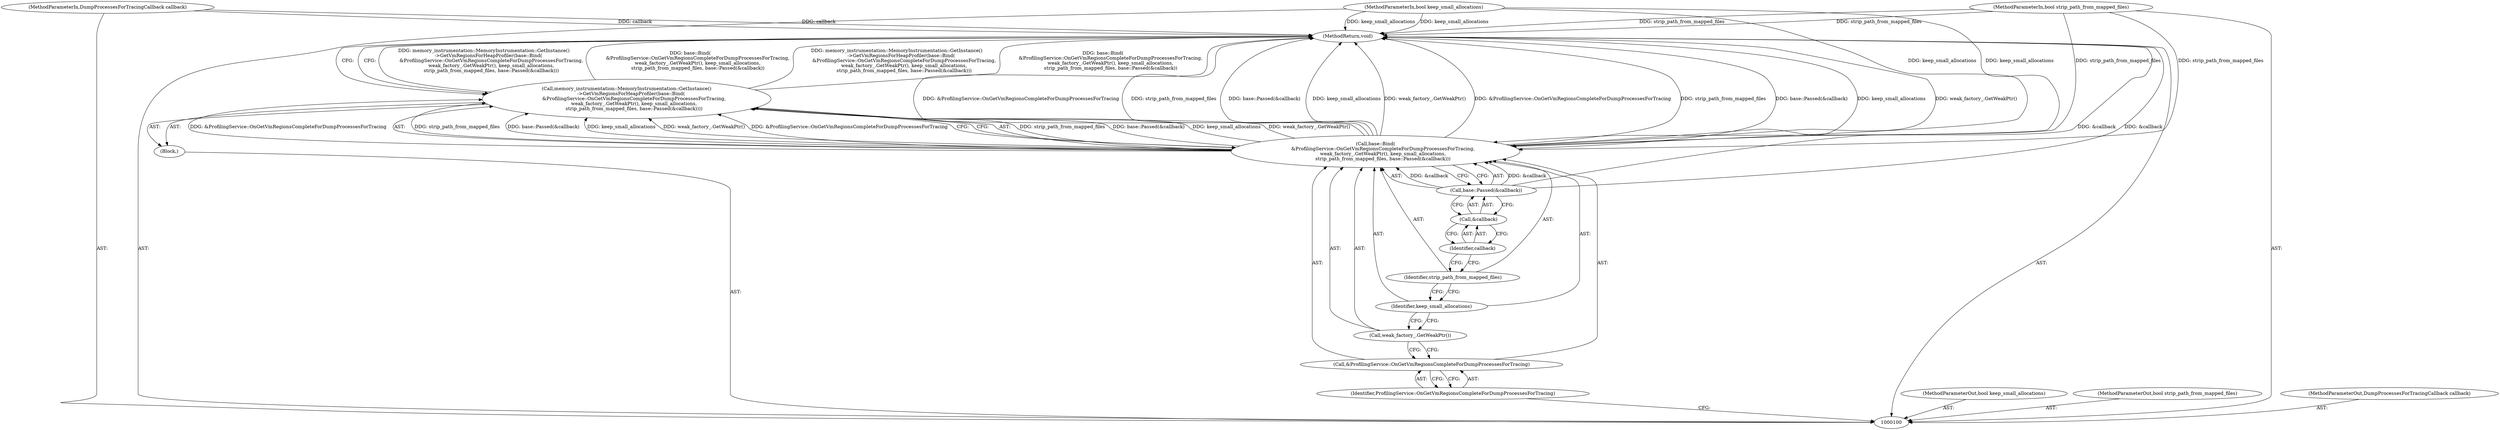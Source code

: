 digraph "1_Chrome_b44e68087804e6543a99c87076ab7648d11d9b07" {
"1000115" [label="(MethodReturn,void)"];
"1000101" [label="(MethodParameterIn,bool keep_small_allocations)"];
"1000144" [label="(MethodParameterOut,bool keep_small_allocations)"];
"1000102" [label="(MethodParameterIn,bool strip_path_from_mapped_files)"];
"1000145" [label="(MethodParameterOut,bool strip_path_from_mapped_files)"];
"1000104" [label="(Block,)"];
"1000103" [label="(MethodParameterIn,DumpProcessesForTracingCallback callback)"];
"1000146" [label="(MethodParameterOut,DumpProcessesForTracingCallback callback)"];
"1000105" [label="(Call,memory_instrumentation::MemoryInstrumentation::GetInstance()\n      ->GetVmRegionsForHeapProfiler(base::Bind(\n          &ProfilingService::OnGetVmRegionsCompleteForDumpProcessesForTracing,\n          weak_factory_.GetWeakPtr(), keep_small_allocations,\n          strip_path_from_mapped_files, base::Passed(&callback))))"];
"1000106" [label="(Call,base::Bind(\n          &ProfilingService::OnGetVmRegionsCompleteForDumpProcessesForTracing,\n          weak_factory_.GetWeakPtr(), keep_small_allocations,\n          strip_path_from_mapped_files, base::Passed(&callback)))"];
"1000107" [label="(Call,&ProfilingService::OnGetVmRegionsCompleteForDumpProcessesForTracing)"];
"1000108" [label="(Identifier,ProfilingService::OnGetVmRegionsCompleteForDumpProcessesForTracing)"];
"1000109" [label="(Call,weak_factory_.GetWeakPtr())"];
"1000110" [label="(Identifier,keep_small_allocations)"];
"1000111" [label="(Identifier,strip_path_from_mapped_files)"];
"1000112" [label="(Call,base::Passed(&callback))"];
"1000113" [label="(Call,&callback)"];
"1000114" [label="(Identifier,callback)"];
"1000115" -> "1000100"  [label="AST: "];
"1000115" -> "1000105"  [label="CFG: "];
"1000106" -> "1000115"  [label="DDG: &ProfilingService::OnGetVmRegionsCompleteForDumpProcessesForTracing"];
"1000106" -> "1000115"  [label="DDG: strip_path_from_mapped_files"];
"1000106" -> "1000115"  [label="DDG: base::Passed(&callback)"];
"1000106" -> "1000115"  [label="DDG: keep_small_allocations"];
"1000106" -> "1000115"  [label="DDG: weak_factory_.GetWeakPtr()"];
"1000105" -> "1000115"  [label="DDG: memory_instrumentation::MemoryInstrumentation::GetInstance()\n      ->GetVmRegionsForHeapProfiler(base::Bind(\n          &ProfilingService::OnGetVmRegionsCompleteForDumpProcessesForTracing,\n          weak_factory_.GetWeakPtr(), keep_small_allocations,\n          strip_path_from_mapped_files, base::Passed(&callback)))"];
"1000105" -> "1000115"  [label="DDG: base::Bind(\n          &ProfilingService::OnGetVmRegionsCompleteForDumpProcessesForTracing,\n          weak_factory_.GetWeakPtr(), keep_small_allocations,\n          strip_path_from_mapped_files, base::Passed(&callback))"];
"1000103" -> "1000115"  [label="DDG: callback"];
"1000102" -> "1000115"  [label="DDG: strip_path_from_mapped_files"];
"1000112" -> "1000115"  [label="DDG: &callback"];
"1000101" -> "1000115"  [label="DDG: keep_small_allocations"];
"1000101" -> "1000100"  [label="AST: "];
"1000101" -> "1000115"  [label="DDG: keep_small_allocations"];
"1000101" -> "1000106"  [label="DDG: keep_small_allocations"];
"1000144" -> "1000100"  [label="AST: "];
"1000102" -> "1000100"  [label="AST: "];
"1000102" -> "1000115"  [label="DDG: strip_path_from_mapped_files"];
"1000102" -> "1000106"  [label="DDG: strip_path_from_mapped_files"];
"1000145" -> "1000100"  [label="AST: "];
"1000104" -> "1000100"  [label="AST: "];
"1000105" -> "1000104"  [label="AST: "];
"1000103" -> "1000100"  [label="AST: "];
"1000103" -> "1000115"  [label="DDG: callback"];
"1000146" -> "1000100"  [label="AST: "];
"1000105" -> "1000104"  [label="AST: "];
"1000105" -> "1000106"  [label="CFG: "];
"1000106" -> "1000105"  [label="AST: "];
"1000115" -> "1000105"  [label="CFG: "];
"1000105" -> "1000115"  [label="DDG: memory_instrumentation::MemoryInstrumentation::GetInstance()\n      ->GetVmRegionsForHeapProfiler(base::Bind(\n          &ProfilingService::OnGetVmRegionsCompleteForDumpProcessesForTracing,\n          weak_factory_.GetWeakPtr(), keep_small_allocations,\n          strip_path_from_mapped_files, base::Passed(&callback)))"];
"1000105" -> "1000115"  [label="DDG: base::Bind(\n          &ProfilingService::OnGetVmRegionsCompleteForDumpProcessesForTracing,\n          weak_factory_.GetWeakPtr(), keep_small_allocations,\n          strip_path_from_mapped_files, base::Passed(&callback))"];
"1000106" -> "1000105"  [label="DDG: strip_path_from_mapped_files"];
"1000106" -> "1000105"  [label="DDG: base::Passed(&callback)"];
"1000106" -> "1000105"  [label="DDG: keep_small_allocations"];
"1000106" -> "1000105"  [label="DDG: weak_factory_.GetWeakPtr()"];
"1000106" -> "1000105"  [label="DDG: &ProfilingService::OnGetVmRegionsCompleteForDumpProcessesForTracing"];
"1000106" -> "1000105"  [label="AST: "];
"1000106" -> "1000112"  [label="CFG: "];
"1000107" -> "1000106"  [label="AST: "];
"1000109" -> "1000106"  [label="AST: "];
"1000110" -> "1000106"  [label="AST: "];
"1000111" -> "1000106"  [label="AST: "];
"1000112" -> "1000106"  [label="AST: "];
"1000105" -> "1000106"  [label="CFG: "];
"1000106" -> "1000115"  [label="DDG: &ProfilingService::OnGetVmRegionsCompleteForDumpProcessesForTracing"];
"1000106" -> "1000115"  [label="DDG: strip_path_from_mapped_files"];
"1000106" -> "1000115"  [label="DDG: base::Passed(&callback)"];
"1000106" -> "1000115"  [label="DDG: keep_small_allocations"];
"1000106" -> "1000115"  [label="DDG: weak_factory_.GetWeakPtr()"];
"1000106" -> "1000105"  [label="DDG: strip_path_from_mapped_files"];
"1000106" -> "1000105"  [label="DDG: base::Passed(&callback)"];
"1000106" -> "1000105"  [label="DDG: keep_small_allocations"];
"1000106" -> "1000105"  [label="DDG: weak_factory_.GetWeakPtr()"];
"1000106" -> "1000105"  [label="DDG: &ProfilingService::OnGetVmRegionsCompleteForDumpProcessesForTracing"];
"1000101" -> "1000106"  [label="DDG: keep_small_allocations"];
"1000102" -> "1000106"  [label="DDG: strip_path_from_mapped_files"];
"1000112" -> "1000106"  [label="DDG: &callback"];
"1000107" -> "1000106"  [label="AST: "];
"1000107" -> "1000108"  [label="CFG: "];
"1000108" -> "1000107"  [label="AST: "];
"1000109" -> "1000107"  [label="CFG: "];
"1000108" -> "1000107"  [label="AST: "];
"1000108" -> "1000100"  [label="CFG: "];
"1000107" -> "1000108"  [label="CFG: "];
"1000109" -> "1000106"  [label="AST: "];
"1000109" -> "1000107"  [label="CFG: "];
"1000110" -> "1000109"  [label="CFG: "];
"1000110" -> "1000106"  [label="AST: "];
"1000110" -> "1000109"  [label="CFG: "];
"1000111" -> "1000110"  [label="CFG: "];
"1000111" -> "1000106"  [label="AST: "];
"1000111" -> "1000110"  [label="CFG: "];
"1000114" -> "1000111"  [label="CFG: "];
"1000112" -> "1000106"  [label="AST: "];
"1000112" -> "1000113"  [label="CFG: "];
"1000113" -> "1000112"  [label="AST: "];
"1000106" -> "1000112"  [label="CFG: "];
"1000112" -> "1000115"  [label="DDG: &callback"];
"1000112" -> "1000106"  [label="DDG: &callback"];
"1000113" -> "1000112"  [label="AST: "];
"1000113" -> "1000114"  [label="CFG: "];
"1000114" -> "1000113"  [label="AST: "];
"1000112" -> "1000113"  [label="CFG: "];
"1000114" -> "1000113"  [label="AST: "];
"1000114" -> "1000111"  [label="CFG: "];
"1000113" -> "1000114"  [label="CFG: "];
}
